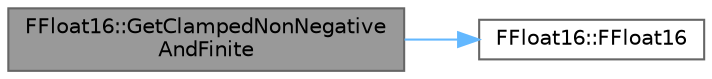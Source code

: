 digraph "FFloat16::GetClampedNonNegativeAndFinite"
{
 // INTERACTIVE_SVG=YES
 // LATEX_PDF_SIZE
  bgcolor="transparent";
  edge [fontname=Helvetica,fontsize=10,labelfontname=Helvetica,labelfontsize=10];
  node [fontname=Helvetica,fontsize=10,shape=box,height=0.2,width=0.4];
  rankdir="LR";
  Node1 [id="Node000001",label="FFloat16::GetClampedNonNegative\lAndFinite",height=0.2,width=0.4,color="gray40", fillcolor="grey60", style="filled", fontcolor="black",tooltip="Return float clamp in [0,MaxF16Float] , no negatives or infinites or nans returned."];
  Node1 -> Node2 [id="edge1_Node000001_Node000002",color="steelblue1",style="solid",tooltip=" "];
  Node2 [id="Node000002",label="FFloat16::FFloat16",height=0.2,width=0.4,color="grey40", fillcolor="white", style="filled",URL="$da/dc7/classFFloat16.html#a159bd54b0d12eeed7c7cc96525576d40",tooltip="Default constructor."];
}

